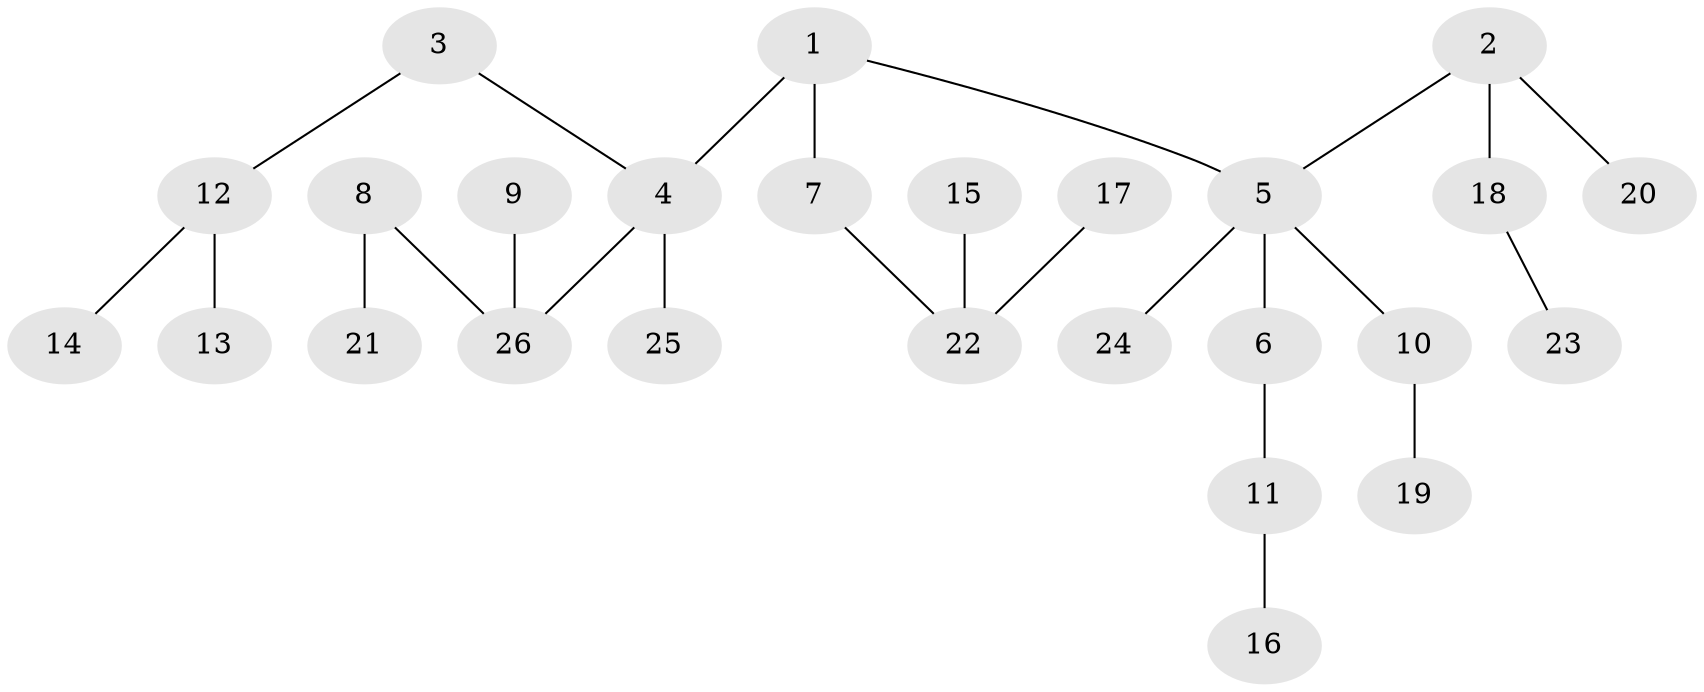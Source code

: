 // original degree distribution, {6: 0.038461538461538464, 3: 0.15384615384615385, 4: 0.057692307692307696, 5: 0.038461538461538464, 2: 0.1346153846153846, 1: 0.5769230769230769}
// Generated by graph-tools (version 1.1) at 2025/02/03/09/25 03:02:30]
// undirected, 26 vertices, 25 edges
graph export_dot {
graph [start="1"]
  node [color=gray90,style=filled];
  1;
  2;
  3;
  4;
  5;
  6;
  7;
  8;
  9;
  10;
  11;
  12;
  13;
  14;
  15;
  16;
  17;
  18;
  19;
  20;
  21;
  22;
  23;
  24;
  25;
  26;
  1 -- 4 [weight=1.0];
  1 -- 5 [weight=1.0];
  1 -- 7 [weight=1.0];
  2 -- 5 [weight=1.0];
  2 -- 18 [weight=1.0];
  2 -- 20 [weight=1.0];
  3 -- 4 [weight=1.0];
  3 -- 12 [weight=1.0];
  4 -- 25 [weight=1.0];
  4 -- 26 [weight=1.0];
  5 -- 6 [weight=1.0];
  5 -- 10 [weight=1.0];
  5 -- 24 [weight=1.0];
  6 -- 11 [weight=1.0];
  7 -- 22 [weight=1.0];
  8 -- 21 [weight=1.0];
  8 -- 26 [weight=1.0];
  9 -- 26 [weight=1.0];
  10 -- 19 [weight=1.0];
  11 -- 16 [weight=1.0];
  12 -- 13 [weight=1.0];
  12 -- 14 [weight=1.0];
  15 -- 22 [weight=1.0];
  17 -- 22 [weight=1.0];
  18 -- 23 [weight=1.0];
}
